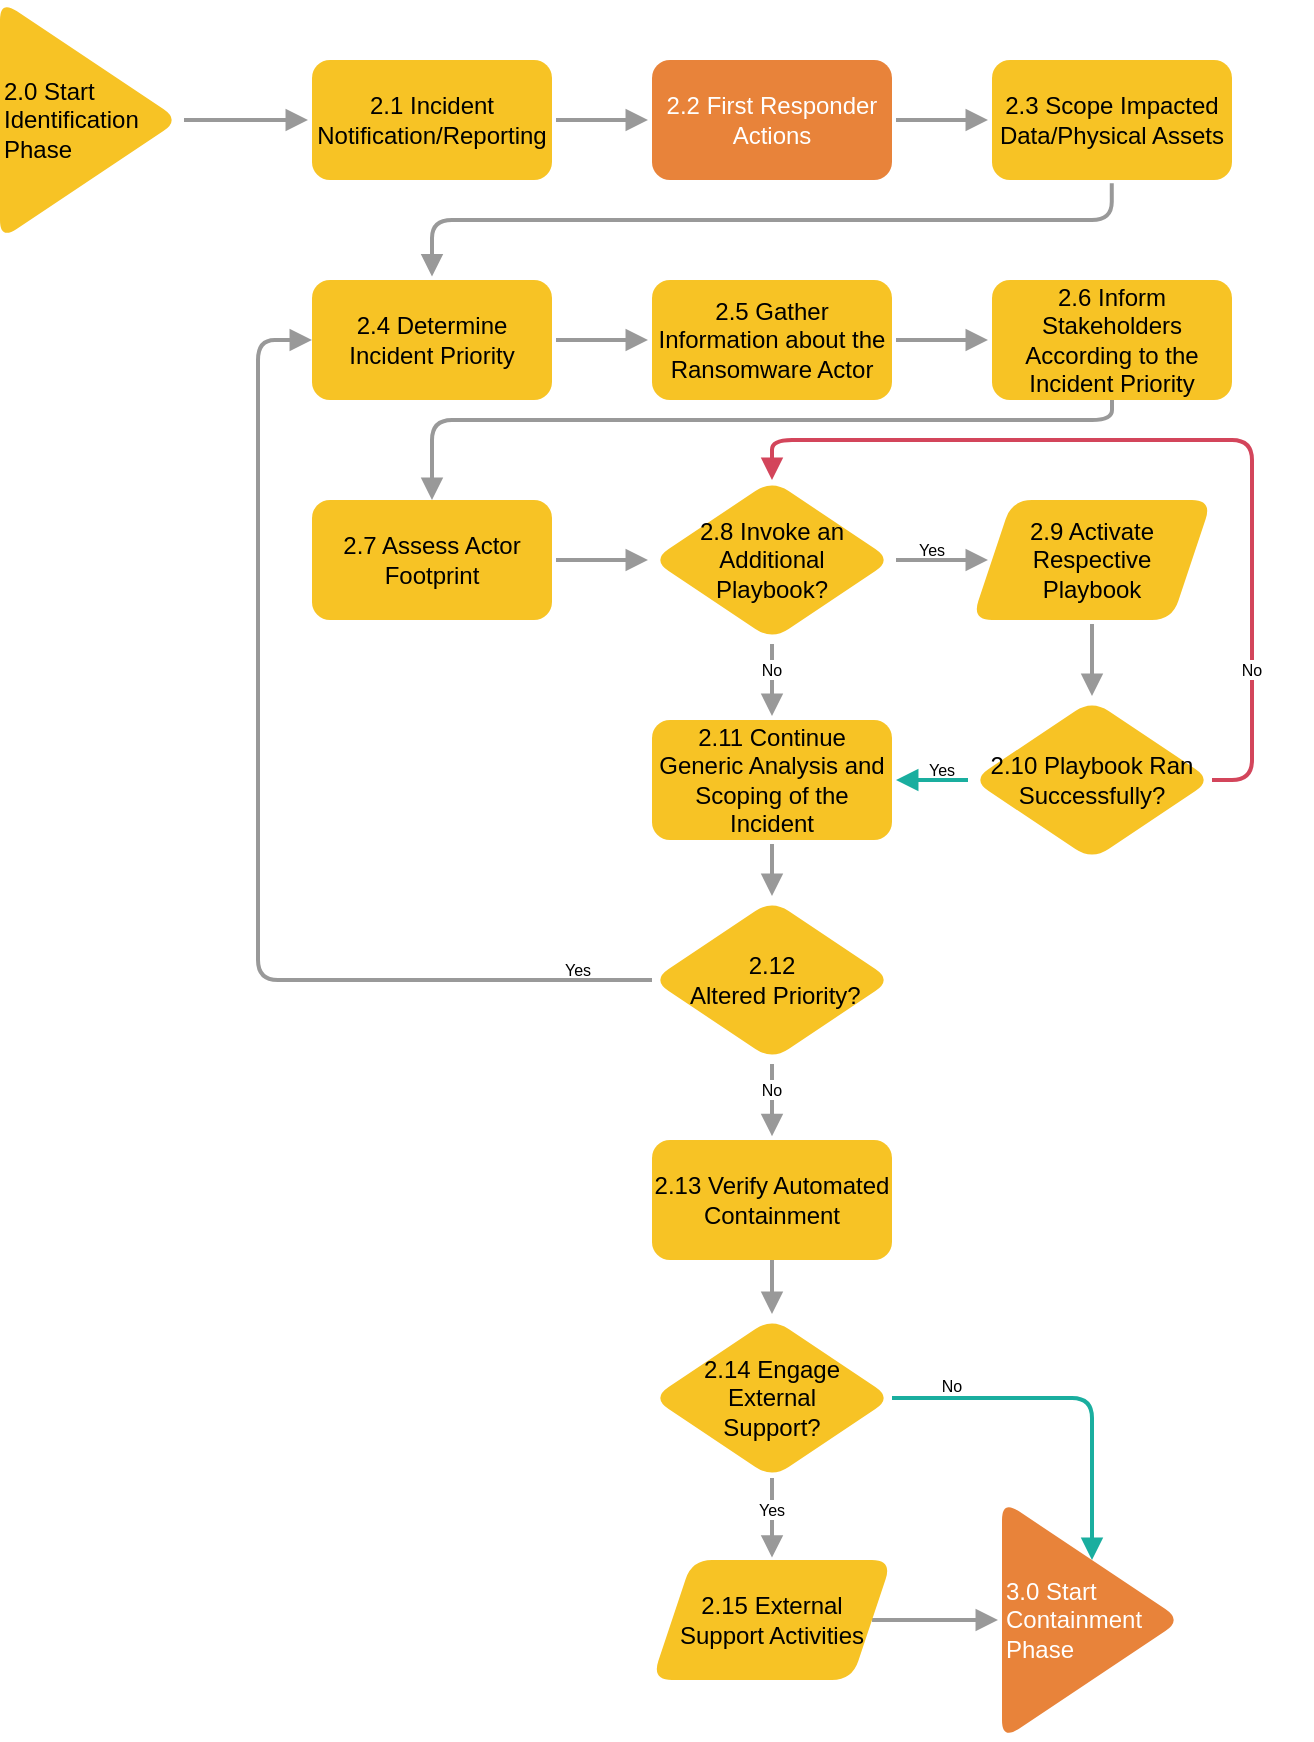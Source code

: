 <mxfile version="20.3.0" type="device" pages="4"><diagram id="ySvaeIhlYubQLGQfKe-j" name="Figure 1 Identification"><mxGraphModel dx="2574" dy="1505" grid="1" gridSize="10" guides="1" tooltips="1" connect="1" arrows="1" fold="1" page="1" pageScale="1" pageWidth="827" pageHeight="1169" math="0" shadow="0"><root><mxCell id="0"/><mxCell id="1" parent="0"/><mxCell id="JgurNCQ8JFH9-shRPi3R-43" value="" style="edgeStyle=orthogonalEdgeStyle;orthogonalLoop=1;jettySize=auto;html=1;strokeColor=#999999;strokeWidth=2;fontColor=#FFFFFF;startArrow=none;startFill=0;endArrow=block;endFill=1;sourcePerimeterSpacing=2;targetPerimeterSpacing=2;" parent="1" source="JgurNCQ8JFH9-shRPi3R-19" edge="1"><mxGeometry relative="1" as="geometry"><mxPoint x="240" y="210" as="targetPoint"/></mxGeometry></mxCell><mxCell id="JgurNCQ8JFH9-shRPi3R-19" value="2.0 Start Identification Phase" style="triangle;whiteSpace=wrap;html=1;rounded=1;labelBackgroundColor=none;labelBorderColor=none;strokeColor=none;fontColor=default;fillColor=#F7C325;align=left;" parent="1" vertex="1"><mxGeometry x="86" y="150" width="90" height="120" as="geometry"/></mxCell><mxCell id="Y3v91134RhEneBNlIjHN-6" value="" style="edgeStyle=orthogonalEdgeStyle;rounded=1;orthogonalLoop=1;jettySize=auto;html=1;endArrow=block;fontSize=8;strokeColor=#999999;fontColor=#000000;strokeWidth=2;startArrow=none;startFill=0;endFill=1;endSize=6;sourcePerimeterSpacing=2;targetPerimeterSpacing=2;" parent="1" source="JgurNCQ8JFH9-shRPi3R-31" target="Y3v91134RhEneBNlIjHN-5" edge="1"><mxGeometry relative="1" as="geometry"/></mxCell><mxCell id="JgurNCQ8JFH9-shRPi3R-31" value="2.4 Determine Incident Priority" style="rounded=1;whiteSpace=wrap;html=1;strokeColor=none;fillColor=#F7C325;labelBackgroundColor=none;labelBorderColor=none;fontColor=default;" parent="1" vertex="1"><mxGeometry x="242" y="290" width="120" height="60" as="geometry"/></mxCell><mxCell id="JgurNCQ8JFH9-shRPi3R-57" value="" style="edgeStyle=elbowEdgeStyle;rounded=1;jumpStyle=none;jumpSize=6;orthogonalLoop=1;jettySize=auto;html=1;strokeColor=#999999;strokeWidth=2;fontSize=8;fontColor=#000000;startArrow=none;startFill=0;endArrow=block;endFill=1;endSize=6;sourcePerimeterSpacing=2;targetPerimeterSpacing=2;" parent="1" edge="1"><mxGeometry relative="1" as="geometry"><mxPoint x="364" y="210" as="sourcePoint"/><mxPoint x="410" y="210" as="targetPoint"/></mxGeometry></mxCell><mxCell id="Y3v91134RhEneBNlIjHN-14" value="" style="edgeStyle=orthogonalEdgeStyle;rounded=0;orthogonalLoop=1;jettySize=auto;html=1;endArrow=block;fontSize=8;strokeColor=#999999;fontColor=#000000;strokeWidth=2;startArrow=none;startFill=0;endFill=1;endSize=6;targetPerimeterSpacing=2;" parent="1" source="JgurNCQ8JFH9-shRPi3R-61" target="JgurNCQ8JFH9-shRPi3R-115" edge="1"><mxGeometry relative="1" as="geometry"/></mxCell><mxCell id="JgurNCQ8JFH9-shRPi3R-61" value="2.15 External &lt;br&gt;Support Activities" style="shape=parallelogram;perimeter=parallelogramPerimeter;whiteSpace=wrap;html=1;fixedSize=1;rounded=1;labelBackgroundColor=none;labelBorderColor=none;strokeColor=none;fontSize=12;fontColor=default;fillColor=#F7C325;" parent="1" vertex="1"><mxGeometry x="412" y="930" width="120" height="60" as="geometry"/></mxCell><mxCell id="Y3v91134RhEneBNlIjHN-9" value="" style="edgeStyle=orthogonalEdgeStyle;rounded=1;orthogonalLoop=1;jettySize=auto;html=1;endArrow=block;fontSize=8;strokeColor=#999999;fontColor=#000000;strokeWidth=2;startArrow=none;startFill=0;endFill=1;endSize=6;sourcePerimeterSpacing=2;targetPerimeterSpacing=2;" parent="1" source="JgurNCQ8JFH9-shRPi3R-76" target="JgurNCQ8JFH9-shRPi3R-89" edge="1"><mxGeometry relative="1" as="geometry"/></mxCell><mxCell id="JgurNCQ8JFH9-shRPi3R-76" value="2.7 Assess Actor Footprint" style="rounded=1;whiteSpace=wrap;html=1;strokeColor=none;fillColor=#F7C325;labelBackgroundColor=none;labelBorderColor=none;fontColor=default;" parent="1" vertex="1"><mxGeometry x="242" y="400" width="120" height="60" as="geometry"/></mxCell><mxCell id="JgurNCQ8JFH9-shRPi3R-81" value="" style="edgeStyle=orthogonalEdgeStyle;rounded=1;jumpStyle=none;jumpSize=6;orthogonalLoop=1;jettySize=auto;html=1;strokeColor=#999999;strokeWidth=2;fontSize=8;fontColor=#000000;startArrow=none;startFill=0;endArrow=block;endFill=1;endSize=6;sourcePerimeterSpacing=2;targetPerimeterSpacing=2;exitX=0.5;exitY=1;exitDx=0;exitDy=0;entryX=0.5;entryY=0;entryDx=0;entryDy=0;" parent="1" source="Y3v91134RhEneBNlIjHN-7" target="JgurNCQ8JFH9-shRPi3R-76" edge="1"><mxGeometry relative="1" as="geometry"><Array as="points"><mxPoint x="642" y="360"/><mxPoint x="302" y="360"/></Array></mxGeometry></mxCell><mxCell id="Y3v91134RhEneBNlIjHN-20" value="" style="edgeStyle=orthogonalEdgeStyle;rounded=0;orthogonalLoop=1;jettySize=auto;html=1;endArrow=block;fontSize=8;strokeColor=#999999;fontColor=#000000;strokeWidth=2;startArrow=none;startFill=0;endFill=1;endSize=6;targetPerimeterSpacing=2;" parent="1" source="JgurNCQ8JFH9-shRPi3R-77" target="JgurNCQ8JFH9-shRPi3R-111" edge="1"><mxGeometry relative="1" as="geometry"/></mxCell><mxCell id="JgurNCQ8JFH9-shRPi3R-77" value="2.13 Verify Automated Containment" style="rounded=1;whiteSpace=wrap;html=1;strokeColor=none;fillColor=#F7C325;labelBackgroundColor=none;labelBorderColor=none;fontColor=default;" parent="1" vertex="1"><mxGeometry x="412" y="720" width="120" height="60" as="geometry"/></mxCell><mxCell id="JgurNCQ8JFH9-shRPi3R-92" value="" style="edgeStyle=elbowEdgeStyle;rounded=0;jumpStyle=none;jumpSize=6;orthogonalLoop=1;jettySize=auto;html=1;strokeColor=#999999;strokeWidth=2;fontSize=8;fontColor=#000000;startArrow=none;startFill=0;endArrow=block;endFill=1;endSize=6;sourcePerimeterSpacing=2;targetPerimeterSpacing=2;" parent="1" source="JgurNCQ8JFH9-shRPi3R-89" target="JgurNCQ8JFH9-shRPi3R-91" edge="1"><mxGeometry relative="1" as="geometry"/></mxCell><mxCell id="JgurNCQ8JFH9-shRPi3R-95" value="" style="edgeStyle=elbowEdgeStyle;rounded=0;jumpStyle=none;jumpSize=6;orthogonalLoop=1;jettySize=auto;html=1;strokeColor=#999999;strokeWidth=2;fontSize=8;fontColor=#000000;startArrow=none;startFill=0;endArrow=block;endFill=1;endSize=6;targetPerimeterSpacing=2;" parent="1" source="JgurNCQ8JFH9-shRPi3R-96" target="JgurNCQ8JFH9-shRPi3R-94" edge="1"><mxGeometry relative="1" as="geometry"/></mxCell><mxCell id="JgurNCQ8JFH9-shRPi3R-89" value="2.8 Invoke an Additional &lt;br&gt;Playbook?" style="rhombus;whiteSpace=wrap;html=1;rounded=1;labelBackgroundColor=none;labelBorderColor=none;strokeColor=none;fontColor=default;fillColor=#F7C325;" parent="1" vertex="1"><mxGeometry x="412" y="390" width="120" height="80" as="geometry"/></mxCell><mxCell id="JgurNCQ8JFH9-shRPi3R-99" value="" style="edgeStyle=elbowEdgeStyle;rounded=0;jumpStyle=none;jumpSize=6;orthogonalLoop=1;jettySize=auto;html=1;strokeColor=#999999;strokeWidth=2;fontSize=8;fontColor=#000000;startArrow=none;startFill=0;endArrow=block;endFill=1;endSize=6;sourcePerimeterSpacing=2;targetPerimeterSpacing=2;" parent="1" source="JgurNCQ8JFH9-shRPi3R-91" target="JgurNCQ8JFH9-shRPi3R-93" edge="1"><mxGeometry relative="1" as="geometry"/></mxCell><mxCell id="JgurNCQ8JFH9-shRPi3R-91" value="2.9 Activate Respective &lt;br&gt;Playbook" style="shape=parallelogram;perimeter=parallelogramPerimeter;whiteSpace=wrap;html=1;fixedSize=1;rounded=1;labelBackgroundColor=none;labelBorderColor=none;strokeColor=none;fontSize=12;fontColor=default;fillColor=#F7C325;" parent="1" vertex="1"><mxGeometry x="572" y="400" width="120" height="60" as="geometry"/></mxCell><mxCell id="Y3v91134RhEneBNlIjHN-10" value="" style="edgeStyle=orthogonalEdgeStyle;rounded=1;orthogonalLoop=1;jettySize=auto;html=1;endArrow=block;fontSize=8;strokeColor=#1AAE9F;fontColor=#000000;strokeWidth=2;startArrow=none;startFill=0;endFill=1;endSize=6;sourcePerimeterSpacing=2;targetPerimeterSpacing=2;" parent="1" source="JgurNCQ8JFH9-shRPi3R-93" target="JgurNCQ8JFH9-shRPi3R-94" edge="1"><mxGeometry relative="1" as="geometry"/></mxCell><mxCell id="JgurNCQ8JFH9-shRPi3R-93" value="2.10 Playbook Ran Successfully?" style="rhombus;whiteSpace=wrap;html=1;rounded=1;labelBackgroundColor=none;labelBorderColor=none;strokeColor=none;fontColor=default;fillColor=#F7C325;" parent="1" vertex="1"><mxGeometry x="572" y="500" width="120" height="80" as="geometry"/></mxCell><mxCell id="Y3v91134RhEneBNlIjHN-11" value="" style="edgeStyle=orthogonalEdgeStyle;rounded=1;orthogonalLoop=1;jettySize=auto;html=1;endArrow=block;fontSize=8;strokeColor=#999999;fontColor=#000000;strokeWidth=2;startArrow=none;startFill=0;endFill=1;endSize=6;sourcePerimeterSpacing=2;targetPerimeterSpacing=2;" parent="1" source="JgurNCQ8JFH9-shRPi3R-94" target="JgurNCQ8JFH9-shRPi3R-101" edge="1"><mxGeometry relative="1" as="geometry"/></mxCell><mxCell id="JgurNCQ8JFH9-shRPi3R-94" value="2.11 Continue Generic Analysis and Scoping of the Incident" style="rounded=1;whiteSpace=wrap;html=1;strokeColor=none;fillColor=#F7C325;labelBackgroundColor=none;labelBorderColor=none;fontColor=default;" parent="1" vertex="1"><mxGeometry x="412" y="510" width="120" height="60" as="geometry"/></mxCell><mxCell id="JgurNCQ8JFH9-shRPi3R-96" value="No" style="text;html=1;strokeColor=none;fillColor=none;align=center;verticalAlign=middle;whiteSpace=wrap;rounded=0;labelBackgroundColor=none;labelBorderColor=none;fontColor=#000000;fontSize=8;" parent="1" vertex="1"><mxGeometry x="442" y="480" width="60" height="10" as="geometry"/></mxCell><mxCell id="JgurNCQ8JFH9-shRPi3R-97" value="" style="edgeStyle=elbowEdgeStyle;rounded=0;jumpStyle=none;jumpSize=6;orthogonalLoop=1;jettySize=auto;html=1;strokeColor=#999999;strokeWidth=2;fontSize=8;fontColor=#000000;startArrow=none;startFill=0;endArrow=none;endFill=1;endSize=6;sourcePerimeterSpacing=2;" parent="1" source="JgurNCQ8JFH9-shRPi3R-89" target="JgurNCQ8JFH9-shRPi3R-96" edge="1"><mxGeometry relative="1" as="geometry"><mxPoint x="471.857" y="471.903" as="sourcePoint"/><mxPoint x="471.857" y="508" as="targetPoint"/></mxGeometry></mxCell><mxCell id="JgurNCQ8JFH9-shRPi3R-98" value="Yes" style="text;html=1;strokeColor=none;fillColor=none;align=center;verticalAlign=middle;whiteSpace=wrap;rounded=0;labelBackgroundColor=none;labelBorderColor=none;fontColor=#000000;fontSize=8;" parent="1" vertex="1"><mxGeometry x="522" y="420" width="60" height="10" as="geometry"/></mxCell><mxCell id="JgurNCQ8JFH9-shRPi3R-112" value="" style="edgeStyle=elbowEdgeStyle;rounded=0;jumpStyle=none;jumpSize=6;orthogonalLoop=1;jettySize=auto;html=1;strokeColor=#999999;strokeWidth=2;fontSize=8;fontColor=#000000;startArrow=none;startFill=0;endArrow=block;endFill=1;endSize=6;targetPerimeterSpacing=2;" parent="1" source="JgurNCQ8JFH9-shRPi3R-65" edge="1"><mxGeometry relative="1" as="geometry"><mxPoint x="472.103" y="718.07" as="targetPoint"/></mxGeometry></mxCell><mxCell id="JgurNCQ8JFH9-shRPi3R-101" value="2.12&lt;br&gt;&amp;nbsp;Altered Priority?" style="rhombus;whiteSpace=wrap;html=1;rounded=1;labelBackgroundColor=none;labelBorderColor=none;strokeColor=none;fontColor=default;fillColor=#F7C325;" parent="1" vertex="1"><mxGeometry x="412" y="600" width="120" height="80" as="geometry"/></mxCell><mxCell id="JgurNCQ8JFH9-shRPi3R-103" value="" style="endArrow=block;html=1;entryX=0.5;entryY=-0.029;entryDx=0;entryDy=0;strokeWidth=2;strokeColor=#999999;startArrow=none;endFill=1;targetPerimeterSpacing=2;exitX=0.499;exitY=1.027;exitDx=0;exitDy=0;entryPerimeter=0;exitPerimeter=0;edgeStyle=orthogonalEdgeStyle;" parent="1" source="Y3v91134RhEneBNlIjHN-3" target="JgurNCQ8JFH9-shRPi3R-31" edge="1"><mxGeometry width="50" height="50" relative="1" as="geometry"><mxPoint x="482.12" y="992.52" as="sourcePoint"/><mxPoint x="582" y="1180" as="targetPoint"/><Array as="points"><mxPoint x="642" y="260"/><mxPoint x="302" y="260"/></Array></mxGeometry></mxCell><mxCell id="JgurNCQ8JFH9-shRPi3R-104" value="" style="endArrow=block;html=1;entryX=0.5;entryY=0;entryDx=0;entryDy=0;edgeStyle=orthogonalEdgeStyle;strokeWidth=2;strokeColor=#D3455B;startArrow=none;endFill=1;targetPerimeterSpacing=2;exitX=0.5;exitY=0;exitDx=0;exitDy=0;" parent="1" source="JgurNCQ8JFH9-shRPi3R-105" target="JgurNCQ8JFH9-shRPi3R-89" edge="1"><mxGeometry width="50" height="50" relative="1" as="geometry"><mxPoint x="702" y="770" as="sourcePoint"/><mxPoint x="374.88" y="340.96" as="targetPoint"/><Array as="points"><mxPoint x="712" y="370"/><mxPoint x="472" y="370"/></Array></mxGeometry></mxCell><mxCell id="JgurNCQ8JFH9-shRPi3R-105" value="No" style="text;html=1;strokeColor=none;fillColor=none;align=center;verticalAlign=middle;whiteSpace=wrap;rounded=0;labelBackgroundColor=none;labelBorderColor=none;fontColor=#000000;fontSize=8;" parent="1" vertex="1"><mxGeometry x="682" y="480" width="60" height="10" as="geometry"/></mxCell><mxCell id="JgurNCQ8JFH9-shRPi3R-107" value="" style="endArrow=none;html=1;edgeStyle=orthogonalEdgeStyle;strokeWidth=2;strokeColor=#D3455B;startArrow=none;endFill=1;sourcePerimeterSpacing=2;exitX=1;exitY=0.5;exitDx=0;exitDy=0;" parent="1" source="JgurNCQ8JFH9-shRPi3R-93" edge="1"><mxGeometry width="50" height="50" relative="1" as="geometry"><mxPoint x="692" y="540" as="sourcePoint"/><mxPoint x="712" y="490" as="targetPoint"/><Array as="points"><mxPoint x="712" y="540"/></Array></mxGeometry></mxCell><mxCell id="JgurNCQ8JFH9-shRPi3R-116" value="" style="edgeStyle=elbowEdgeStyle;rounded=1;jumpStyle=none;jumpSize=6;orthogonalLoop=1;jettySize=auto;html=1;strokeColor=#1AAE9F;strokeWidth=2;fontSize=11;fontColor=default;startArrow=none;startFill=0;endArrow=block;endFill=1;endSize=6;sourcePerimeterSpacing=2;targetPerimeterSpacing=2;entryX=0.5;entryY=0;entryDx=0;entryDy=0;exitX=1;exitY=0.5;exitDx=0;exitDy=0;" parent="1" source="JgurNCQ8JFH9-shRPi3R-111" target="JgurNCQ8JFH9-shRPi3R-115" edge="1"><mxGeometry relative="1" as="geometry"><Array as="points"><mxPoint x="632" y="880"/></Array></mxGeometry></mxCell><mxCell id="JgurNCQ8JFH9-shRPi3R-111" value="2.14 Engage &lt;br&gt;External &lt;br&gt;Support?" style="rhombus;whiteSpace=wrap;html=1;rounded=1;labelBackgroundColor=none;labelBorderColor=none;strokeColor=none;fontColor=default;fillColor=#F7C325;" parent="1" vertex="1"><mxGeometry x="412" y="809" width="120" height="80" as="geometry"/></mxCell><mxCell id="JgurNCQ8JFH9-shRPi3R-115" value="3.0 Start Containment Phase" style="triangle;whiteSpace=wrap;html=1;rounded=1;labelBackgroundColor=none;labelBorderColor=none;strokeColor=none;fontColor=#FFFFFF;fillColor=#E8833A;align=left;" parent="1" vertex="1"><mxGeometry x="587" y="900" width="90" height="120" as="geometry"/></mxCell><mxCell id="JgurNCQ8JFH9-shRPi3R-117" value="No" style="text;html=1;strokeColor=none;fillColor=none;align=center;verticalAlign=middle;whiteSpace=wrap;rounded=0;labelBackgroundColor=none;labelBorderColor=none;fontColor=#000000;fontSize=8;" parent="1" vertex="1"><mxGeometry x="532" y="838" width="60" height="10" as="geometry"/></mxCell><mxCell id="JgurNCQ8JFH9-shRPi3R-120" value="Yes" style="text;html=1;strokeColor=none;fillColor=none;align=center;verticalAlign=middle;whiteSpace=wrap;rounded=0;labelBackgroundColor=none;labelBorderColor=none;fontColor=#000000;fontSize=8;" parent="1" vertex="1"><mxGeometry x="442" y="900" width="60" height="10" as="geometry"/></mxCell><mxCell id="JgurNCQ8JFH9-shRPi3R-65" value="No" style="text;html=1;strokeColor=none;fillColor=none;align=center;verticalAlign=middle;whiteSpace=wrap;rounded=0;labelBackgroundColor=none;labelBorderColor=none;fontColor=#000000;fontSize=8;" parent="1" vertex="1"><mxGeometry x="442" y="690" width="60" height="10" as="geometry"/></mxCell><mxCell id="JgurNCQ8JFH9-shRPi3R-125" value="" style="edgeStyle=elbowEdgeStyle;rounded=0;jumpStyle=none;jumpSize=6;orthogonalLoop=1;jettySize=auto;html=1;strokeColor=#999999;strokeWidth=2;fontSize=8;fontColor=#000000;startArrow=none;startFill=0;endArrow=none;endFill=1;endSize=6;sourcePerimeterSpacing=2;" parent="1" source="JgurNCQ8JFH9-shRPi3R-101" target="JgurNCQ8JFH9-shRPi3R-65" edge="1"><mxGeometry relative="1" as="geometry"><mxPoint x="471.983" y="681.989" as="sourcePoint"/><mxPoint x="471.983" y="718.011" as="targetPoint"/></mxGeometry></mxCell><mxCell id="Y3v91134RhEneBNlIjHN-1" value="2.1 Incident Notification/Reporting" style="rounded=1;whiteSpace=wrap;html=1;strokeColor=none;fillColor=#F7C325;labelBackgroundColor=none;labelBorderColor=none;fontColor=default;" parent="1" vertex="1"><mxGeometry x="242" y="180" width="120" height="60" as="geometry"/></mxCell><mxCell id="Y3v91134RhEneBNlIjHN-4" value="" style="edgeStyle=orthogonalEdgeStyle;rounded=1;orthogonalLoop=1;jettySize=auto;html=1;endArrow=block;fontSize=8;strokeColor=#999999;fontColor=#000000;strokeWidth=2;startArrow=none;startFill=0;endFill=1;endSize=6;sourcePerimeterSpacing=2;targetPerimeterSpacing=2;" parent="1" source="Y3v91134RhEneBNlIjHN-2" target="Y3v91134RhEneBNlIjHN-3" edge="1"><mxGeometry relative="1" as="geometry"/></mxCell><mxCell id="Y3v91134RhEneBNlIjHN-2" value="2.2 First Responder Actions" style="rounded=1;whiteSpace=wrap;html=1;strokeColor=none;fillColor=#E8833A;labelBackgroundColor=none;labelBorderColor=none;fontColor=#FFFFFF;align=center;" parent="1" vertex="1"><mxGeometry x="412" y="180" width="120" height="60" as="geometry"/></mxCell><mxCell id="Y3v91134RhEneBNlIjHN-3" value="2.3 Scope Impacted Data/Physical Assets" style="rounded=1;whiteSpace=wrap;html=1;strokeColor=none;fillColor=#F7C325;labelBackgroundColor=none;labelBorderColor=none;fontColor=default;" parent="1" vertex="1"><mxGeometry x="582" y="180" width="120" height="60" as="geometry"/></mxCell><mxCell id="Y3v91134RhEneBNlIjHN-8" value="" style="edgeStyle=orthogonalEdgeStyle;rounded=1;orthogonalLoop=1;jettySize=auto;html=1;endArrow=block;fontSize=8;strokeColor=#999999;fontColor=#000000;strokeWidth=2;startArrow=none;startFill=0;endFill=1;endSize=6;sourcePerimeterSpacing=2;targetPerimeterSpacing=2;" parent="1" source="Y3v91134RhEneBNlIjHN-5" target="Y3v91134RhEneBNlIjHN-7" edge="1"><mxGeometry relative="1" as="geometry"/></mxCell><mxCell id="Y3v91134RhEneBNlIjHN-5" value="2.5 Gather Information about the Ransomware Actor" style="rounded=1;whiteSpace=wrap;html=1;strokeColor=none;fillColor=#F7C325;labelBackgroundColor=none;labelBorderColor=none;fontColor=default;" parent="1" vertex="1"><mxGeometry x="412" y="290" width="120" height="60" as="geometry"/></mxCell><mxCell id="Y3v91134RhEneBNlIjHN-7" value="2.6 Inform Stakeholders According to the Incident Priority" style="rounded=1;whiteSpace=wrap;html=1;strokeColor=none;fillColor=#F7C325;labelBackgroundColor=none;labelBorderColor=none;fontColor=default;" parent="1" vertex="1"><mxGeometry x="582" y="290" width="120" height="60" as="geometry"/></mxCell><mxCell id="Y3v91134RhEneBNlIjHN-12" value="" style="edgeStyle=orthogonalEdgeStyle;rounded=1;jumpStyle=none;jumpSize=6;orthogonalLoop=1;jettySize=auto;html=1;strokeColor=#999999;strokeWidth=2;fontSize=8;fontColor=#000000;startArrow=none;startFill=0;endArrow=block;endFill=1;endSize=6;sourcePerimeterSpacing=2;targetPerimeterSpacing=2;exitX=0;exitY=0.5;exitDx=0;exitDy=0;entryX=0;entryY=0.5;entryDx=0;entryDy=0;" parent="1" source="JgurNCQ8JFH9-shRPi3R-101" target="JgurNCQ8JFH9-shRPi3R-31" edge="1"><mxGeometry relative="1" as="geometry"><mxPoint x="652" y="360" as="sourcePoint"/><mxPoint x="312" y="410" as="targetPoint"/><Array as="points"><mxPoint x="215" y="640"/><mxPoint x="215" y="320"/></Array></mxGeometry></mxCell><mxCell id="Y3v91134RhEneBNlIjHN-13" value="Yes" style="text;html=1;strokeColor=none;fillColor=none;align=center;verticalAlign=middle;whiteSpace=wrap;rounded=0;labelBackgroundColor=none;labelBorderColor=none;fontColor=#000000;fontSize=8;" parent="1" vertex="1"><mxGeometry x="345" y="630" width="60" height="10" as="geometry"/></mxCell><mxCell id="Y3v91134RhEneBNlIjHN-18" value="" style="endArrow=block;html=1;rounded=0;exitX=0.5;exitY=1;exitDx=0;exitDy=0;entryX=0.5;entryY=-0.02;entryDx=0;entryDy=0;entryPerimeter=0;fontSize=8;strokeColor=#999999;fontColor=#000000;strokeWidth=2;startArrow=none;startFill=0;endFill=1;endSize=6;targetPerimeterSpacing=2;" parent="1" source="JgurNCQ8JFH9-shRPi3R-120" target="JgurNCQ8JFH9-shRPi3R-61" edge="1"><mxGeometry width="50" height="50" relative="1" as="geometry"><mxPoint x="495" y="930" as="sourcePoint"/><mxPoint x="545" y="880" as="targetPoint"/></mxGeometry></mxCell><mxCell id="Y3v91134RhEneBNlIjHN-19" value="" style="endArrow=none;html=1;rounded=0;exitX=0.5;exitY=0;exitDx=0;exitDy=0;entryX=0.5;entryY=1;entryDx=0;entryDy=0;fontSize=8;strokeColor=#999999;fontColor=#000000;strokeWidth=2;startArrow=none;startFill=0;endFill=0;endSize=6;targetPerimeterSpacing=2;" parent="1" source="JgurNCQ8JFH9-shRPi3R-120" target="JgurNCQ8JFH9-shRPi3R-111" edge="1"><mxGeometry width="50" height="50" relative="1" as="geometry"><mxPoint x="495" y="900" as="sourcePoint"/><mxPoint x="545" y="850" as="targetPoint"/></mxGeometry></mxCell><mxCell id="Y3v91134RhEneBNlIjHN-21" value="Yes" style="text;html=1;strokeColor=none;fillColor=none;align=center;verticalAlign=middle;whiteSpace=wrap;rounded=0;labelBackgroundColor=none;labelBorderColor=none;fontColor=#000000;fontSize=8;" parent="1" vertex="1"><mxGeometry x="527" y="530" width="60" height="10" as="geometry"/></mxCell></root></mxGraphModel></diagram><diagram id="LjZ8eXKpgJHiEAVQSClG" name="Figure 2 Containment"><mxGraphModel dx="2574" dy="1505" grid="1" gridSize="10" guides="1" tooltips="1" connect="1" arrows="1" fold="1" page="1" pageScale="1" pageWidth="827" pageHeight="1169" math="0" shadow="0"><root><mxCell id="0"/><mxCell id="1" parent="0"/><mxCell id="RFyONDFTDl68rV4jBDxl-1" value="" style="edgeStyle=orthogonalEdgeStyle;orthogonalLoop=1;jettySize=auto;html=1;strokeColor=#999999;strokeWidth=2;fontColor=#FFFFFF;startArrow=none;startFill=0;endArrow=block;endFill=1;sourcePerimeterSpacing=2;targetPerimeterSpacing=2;" parent="1" source="RFyONDFTDl68rV4jBDxl-2" edge="1"><mxGeometry relative="1" as="geometry"><mxPoint x="246" y="135" as="targetPoint"/></mxGeometry></mxCell><mxCell id="RFyONDFTDl68rV4jBDxl-2" value="3.0 Start Containment Phase" style="triangle;whiteSpace=wrap;html=1;rounded=1;labelBackgroundColor=none;labelBorderColor=none;strokeColor=none;fontColor=#FFFFFF;fillColor=#E8833A;align=left;" parent="1" vertex="1"><mxGeometry x="92" y="75" width="90" height="120" as="geometry"/></mxCell><mxCell id="RFyONDFTDl68rV4jBDxl-3" value="" style="edgeStyle=orthogonalEdgeStyle;rounded=1;orthogonalLoop=1;jettySize=auto;html=1;endArrow=block;strokeColor=#999999;fontColor=#FFFFFF;strokeWidth=2;startArrow=none;startFill=0;endFill=1;sourcePerimeterSpacing=2;targetPerimeterSpacing=2;" parent="1" source="RFyONDFTDl68rV4jBDxl-4" target="RFyONDFTDl68rV4jBDxl-10" edge="1"><mxGeometry relative="1" as="geometry"/></mxCell><mxCell id="RFyONDFTDl68rV4jBDxl-4" value="3.1 Isolate" style="rounded=1;whiteSpace=wrap;html=1;strokeColor=none;fillColor=#E8833A;labelBackgroundColor=none;labelBorderColor=none;fontColor=#FFFFFF;" parent="1" vertex="1"><mxGeometry x="248" y="105" width="120" height="60" as="geometry"/></mxCell><mxCell id="RFyONDFTDl68rV4jBDxl-7" value="" style="edgeStyle=orthogonalEdgeStyle;rounded=1;orthogonalLoop=1;jettySize=auto;html=1;endArrow=block;strokeColor=#999999;fontColor=#FFFFFF;strokeWidth=2;startArrow=none;startFill=0;endFill=1;sourcePerimeterSpacing=2;targetPerimeterSpacing=2;" parent="1" source="RFyONDFTDl68rV4jBDxl-8" target="RFyONDFTDl68rV4jBDxl-16" edge="1"><mxGeometry relative="1" as="geometry"/></mxCell><mxCell id="RFyONDFTDl68rV4jBDxl-8" value="3.7 Activate Data Breach Playbook" style="shape=parallelogram;perimeter=parallelogramPerimeter;whiteSpace=wrap;html=1;fixedSize=1;rounded=1;labelBackgroundColor=none;labelBorderColor=none;strokeColor=none;fontSize=12;fontColor=#FFFFFF;fillColor=#E8833A;" parent="1" vertex="1"><mxGeometry x="578" y="555" width="120" height="60" as="geometry"/></mxCell><mxCell id="RFyONDFTDl68rV4jBDxl-9" value="" style="edgeStyle=orthogonalEdgeStyle;rounded=1;orthogonalLoop=1;jettySize=auto;html=1;endArrow=block;strokeColor=#999999;fontColor=#FFFFFF;strokeWidth=2;startArrow=none;startFill=0;endFill=1;sourcePerimeterSpacing=2;targetPerimeterSpacing=2;" parent="1" source="RFyONDFTDl68rV4jBDxl-10" edge="1"><mxGeometry relative="1" as="geometry"><mxPoint x="308" y="323.0" as="targetPoint"/></mxGeometry></mxCell><mxCell id="RFyONDFTDl68rV4jBDxl-10" value="3.2 Preserve Digital Forensics Evidence" style="rounded=1;whiteSpace=wrap;html=1;strokeColor=none;fillColor=#E8833A;labelBackgroundColor=none;labelBorderColor=none;fontColor=#FFFFFF;" parent="1" vertex="1"><mxGeometry x="248" y="210" width="120" height="60" as="geometry"/></mxCell><mxCell id="RFyONDFTDl68rV4jBDxl-11" value="4.0 Start Eradication Phase" style="triangle;whiteSpace=wrap;html=1;rounded=1;labelBackgroundColor=none;labelBorderColor=none;strokeColor=none;fontColor=#FFFFFF;fillColor=#D3455B;align=left;" parent="1" vertex="1"><mxGeometry x="598" y="975" width="90" height="120" as="geometry"/></mxCell><mxCell id="RFyONDFTDl68rV4jBDxl-12" value="" style="edgeStyle=orthogonalEdgeStyle;rounded=1;orthogonalLoop=1;jettySize=auto;html=1;endArrow=block;strokeColor=#999999;fontColor=#FFFFFF;strokeWidth=2;startArrow=none;startFill=0;endFill=1;sourcePerimeterSpacing=2;targetPerimeterSpacing=2;" parent="1" edge="1"><mxGeometry relative="1" as="geometry"><mxPoint x="370.0" y="355" as="sourcePoint"/><mxPoint x="416.0" y="355" as="targetPoint"/></mxGeometry></mxCell><mxCell id="RFyONDFTDl68rV4jBDxl-13" value="" style="edgeStyle=orthogonalEdgeStyle;rounded=1;orthogonalLoop=1;jettySize=auto;html=1;endArrow=block;strokeColor=#999999;fontColor=#FFFFFF;strokeWidth=2;startArrow=none;startFill=0;endFill=1;targetPerimeterSpacing=2;" parent="1" source="RFyONDFTDl68rV4jBDxl-28" target="RFyONDFTDl68rV4jBDxl-8" edge="1"><mxGeometry relative="1" as="geometry"/></mxCell><mxCell id="RFyONDFTDl68rV4jBDxl-14" value="3.6&lt;br&gt;Additional Assets Affected?" style="rhombus;whiteSpace=wrap;html=1;rounded=1;labelBackgroundColor=none;labelBorderColor=none;strokeColor=none;fontColor=#FFFFFF;fillColor=#E8833A;" parent="1" vertex="1"><mxGeometry x="578" y="435" width="120" height="80" as="geometry"/></mxCell><mxCell id="RFyONDFTDl68rV4jBDxl-15" value="" style="edgeStyle=orthogonalEdgeStyle;rounded=1;orthogonalLoop=1;jettySize=auto;html=1;endArrow=block;strokeColor=#D3455B;fontColor=#FFFFFF;strokeWidth=2;startArrow=none;startFill=0;endFill=1;targetPerimeterSpacing=2;" parent="1" source="RFyONDFTDl68rV4jBDxl-36" target="RFyONDFTDl68rV4jBDxl-19" edge="1"><mxGeometry relative="1" as="geometry"/></mxCell><mxCell id="RFyONDFTDl68rV4jBDxl-16" value="3.8&lt;br&gt;Playbook ran Successfully" style="rhombus;whiteSpace=wrap;html=1;rounded=1;labelBackgroundColor=none;labelBorderColor=none;strokeColor=none;fontColor=#FFFFFF;fillColor=#E8833A;" parent="1" vertex="1"><mxGeometry x="578" y="655" width="120" height="80" as="geometry"/></mxCell><mxCell id="RFyONDFTDl68rV4jBDxl-17" value="" style="edgeStyle=orthogonalEdgeStyle;rounded=1;orthogonalLoop=1;jettySize=auto;html=1;endArrow=block;strokeColor=#D3455B;fontColor=#FFFFFF;strokeWidth=2;startArrow=none;startFill=0;endFill=1;sourcePerimeterSpacing=2;targetPerimeterSpacing=2;entryX=1;entryY=0.512;entryDx=0;entryDy=0;entryPerimeter=0;exitX=0;exitY=0.5;exitDx=0;exitDy=0;" parent="1" source="RFyONDFTDl68rV4jBDxl-19" edge="1"><mxGeometry relative="1" as="geometry"><mxPoint x="538" y="814.96" as="targetPoint"/></mxGeometry></mxCell><mxCell id="RFyONDFTDl68rV4jBDxl-18" value="" style="edgeStyle=orthogonalEdgeStyle;rounded=1;orthogonalLoop=1;jettySize=auto;html=1;endArrow=block;strokeColor=#999999;fontColor=#FFFFFF;strokeWidth=2;startArrow=none;startFill=0;endFill=1;targetPerimeterSpacing=2;" parent="1" source="RFyONDFTDl68rV4jBDxl-34" target="RFyONDFTDl68rV4jBDxl-25" edge="1"><mxGeometry relative="1" as="geometry"/></mxCell><mxCell id="RFyONDFTDl68rV4jBDxl-19" value="3.10&lt;br&gt;Engage External Support" style="rhombus;whiteSpace=wrap;html=1;rounded=1;labelBackgroundColor=none;labelBorderColor=none;strokeColor=none;fontColor=#FFFFFF;fillColor=#E8833A;" parent="1" vertex="1"><mxGeometry x="578" y="775" width="120" height="80" as="geometry"/></mxCell><mxCell id="RFyONDFTDl68rV4jBDxl-20" value="3.9&lt;br&gt;Confident the &lt;br&gt;Incident is Contained?" style="rhombus;whiteSpace=wrap;html=1;rounded=1;labelBackgroundColor=none;labelBorderColor=none;strokeColor=none;fontColor=#FFFFFF;fillColor=#E8833A;" parent="1" vertex="1"><mxGeometry x="418" y="775" width="120" height="80" as="geometry"/></mxCell><mxCell id="RFyONDFTDl68rV4jBDxl-21" value="" style="endArrow=block;html=1;rounded=1;entryX=0.5;entryY=0;entryDx=0;entryDy=0;exitX=0;exitY=0.5;exitDx=0;exitDy=0;strokeColor=#1AAE9F;fontColor=#FFFFFF;strokeWidth=2;startArrow=none;startFill=0;endFill=1;sourcePerimeterSpacing=2;targetPerimeterSpacing=2;edgeStyle=orthogonalEdgeStyle;" parent="1" source="RFyONDFTDl68rV4jBDxl-16" edge="1"><mxGeometry width="50" height="50" relative="1" as="geometry"><mxPoint x="408" y="885" as="sourcePoint"/><mxPoint x="478" y="774" as="targetPoint"/></mxGeometry></mxCell><mxCell id="RFyONDFTDl68rV4jBDxl-22" value="" style="endArrow=block;html=1;rounded=1;entryX=1.011;entryY=0.497;entryDx=0;entryDy=0;exitX=1;exitY=0.5;exitDx=0;exitDy=0;strokeColor=#D3455B;fontColor=#FFFFFF;strokeWidth=2;startArrow=none;startFill=0;endFill=1;sourcePerimeterSpacing=2;targetPerimeterSpacing=2;edgeStyle=orthogonalEdgeStyle;entryPerimeter=0;" parent="1" source="RFyONDFTDl68rV4jBDxl-14" target="RFyONDFTDl68rV4jBDxl-4" edge="1"><mxGeometry width="50" height="50" relative="1" as="geometry"><mxPoint x="588" y="585" as="sourcePoint"/><mxPoint x="488" y="664.0" as="targetPoint"/><Array as="points"><mxPoint x="726" y="475"/><mxPoint x="726" y="135"/></Array></mxGeometry></mxCell><mxCell id="RFyONDFTDl68rV4jBDxl-23" value="" style="endArrow=block;html=1;rounded=1;entryX=0.501;entryY=1.031;entryDx=0;entryDy=0;exitX=0;exitY=0.5;exitDx=0;exitDy=0;strokeColor=#999999;fontColor=#FFFFFF;strokeWidth=2;startArrow=none;startFill=0;endFill=1;sourcePerimeterSpacing=2;targetPerimeterSpacing=2;edgeStyle=orthogonalEdgeStyle;entryPerimeter=0;" parent="1" source="RFyONDFTDl68rV4jBDxl-20" edge="1"><mxGeometry width="50" height="50" relative="1" as="geometry"><mxPoint x="408" y="485" as="sourcePoint"/><mxPoint x="308.12" y="386.86" as="targetPoint"/></mxGeometry></mxCell><mxCell id="RFyONDFTDl68rV4jBDxl-24" value="" style="edgeStyle=orthogonalEdgeStyle;rounded=1;orthogonalLoop=1;jettySize=auto;html=1;entryX=0.449;entryY=0.207;entryDx=0;entryDy=0;entryPerimeter=0;endArrow=block;strokeColor=#999999;fontColor=#FFFFFF;strokeWidth=2;startArrow=none;startFill=0;endFill=1;sourcePerimeterSpacing=2;targetPerimeterSpacing=2;" parent="1" source="RFyONDFTDl68rV4jBDxl-25" target="RFyONDFTDl68rV4jBDxl-11" edge="1"><mxGeometry relative="1" as="geometry"/></mxCell><mxCell id="RFyONDFTDl68rV4jBDxl-25" value="3.11&lt;br&gt;External Support Activities" style="shape=parallelogram;perimeter=parallelogramPerimeter;whiteSpace=wrap;html=1;fixedSize=1;rounded=1;labelBackgroundColor=none;labelBorderColor=none;strokeColor=none;fontSize=12;fontColor=#FFFFFF;fillColor=#E8833A;" parent="1" vertex="1"><mxGeometry x="578" y="895" width="120" height="60" as="geometry"/></mxCell><mxCell id="RFyONDFTDl68rV4jBDxl-26" value="" style="endArrow=block;html=1;rounded=1;entryX=-0.018;entryY=0.502;entryDx=0;entryDy=0;strokeColor=#1AAE9F;fontColor=#FFFFFF;strokeWidth=2;startArrow=none;startFill=0;endFill=1;targetPerimeterSpacing=2;edgeStyle=orthogonalEdgeStyle;entryPerimeter=0;" parent="1" source="RFyONDFTDl68rV4jBDxl-32" target="RFyONDFTDl68rV4jBDxl-11" edge="1"><mxGeometry width="50" height="50" relative="1" as="geometry"><mxPoint x="478" y="855" as="sourcePoint"/><mxPoint x="488" y="784" as="targetPoint"/><Array as="points"><mxPoint x="478" y="1035"/><mxPoint x="596" y="1035"/></Array></mxGeometry></mxCell><mxCell id="RFyONDFTDl68rV4jBDxl-27" value="Yes" style="text;html=1;strokeColor=none;fillColor=none;align=center;verticalAlign=middle;whiteSpace=wrap;rounded=0;labelBackgroundColor=none;labelBorderColor=none;fontColor=#000000;fontSize=8;" parent="1" vertex="1"><mxGeometry x="676" y="460" width="60" height="10" as="geometry"/></mxCell><mxCell id="RFyONDFTDl68rV4jBDxl-28" value="No" style="text;html=1;strokeColor=none;fillColor=none;align=center;verticalAlign=middle;whiteSpace=wrap;rounded=0;labelBackgroundColor=none;labelBorderColor=none;fontColor=#000000;fontSize=8;" parent="1" vertex="1"><mxGeometry x="608" y="525" width="60" height="10" as="geometry"/></mxCell><mxCell id="RFyONDFTDl68rV4jBDxl-29" value="" style="endArrow=none;html=1;rounded=0;entryX=0.5;entryY=0;entryDx=0;entryDy=0;exitX=0.5;exitY=1;exitDx=0;exitDy=0;strokeColor=#999999;strokeWidth=2;" parent="1" source="RFyONDFTDl68rV4jBDxl-14" target="RFyONDFTDl68rV4jBDxl-28" edge="1"><mxGeometry width="50" height="50" relative="1" as="geometry"><mxPoint x="638" y="685" as="sourcePoint"/><mxPoint x="688" y="635" as="targetPoint"/></mxGeometry></mxCell><mxCell id="RFyONDFTDl68rV4jBDxl-30" value="Yes" style="text;html=1;strokeColor=none;fillColor=none;align=center;verticalAlign=middle;whiteSpace=wrap;rounded=0;labelBackgroundColor=none;labelBorderColor=none;fontColor=#000000;fontSize=8;" parent="1" vertex="1"><mxGeometry x="508" y="685" width="60" height="10" as="geometry"/></mxCell><mxCell id="RFyONDFTDl68rV4jBDxl-31" value="No" style="text;html=1;strokeColor=none;fillColor=none;align=center;verticalAlign=middle;whiteSpace=wrap;rounded=0;labelBackgroundColor=none;labelBorderColor=none;fontColor=#000000;fontSize=8;" parent="1" vertex="1"><mxGeometry x="538" y="805" width="60" height="10" as="geometry"/></mxCell><mxCell id="RFyONDFTDl68rV4jBDxl-32" value="Yes" style="text;html=1;strokeColor=none;fillColor=none;align=center;verticalAlign=middle;whiteSpace=wrap;rounded=0;labelBackgroundColor=none;labelBorderColor=none;fontColor=#000000;fontSize=8;" parent="1" vertex="1"><mxGeometry x="448" y="865" width="60" height="10" as="geometry"/></mxCell><mxCell id="RFyONDFTDl68rV4jBDxl-33" value="" style="endArrow=none;html=1;rounded=1;entryX=0.5;entryY=0;entryDx=0;entryDy=0;strokeColor=#1AAE9F;fontColor=#FFFFFF;strokeWidth=2;startArrow=none;startFill=0;endFill=1;sourcePerimeterSpacing=2;edgeStyle=orthogonalEdgeStyle;" parent="1" target="RFyONDFTDl68rV4jBDxl-32" edge="1"><mxGeometry width="50" height="50" relative="1" as="geometry"><mxPoint x="478" y="855" as="sourcePoint"/><mxPoint x="596.38" y="1025.24" as="targetPoint"/><Array as="points"/></mxGeometry></mxCell><mxCell id="RFyONDFTDl68rV4jBDxl-34" value="Yes" style="text;html=1;strokeColor=none;fillColor=none;align=center;verticalAlign=middle;whiteSpace=wrap;rounded=0;labelBackgroundColor=none;labelBorderColor=none;fontColor=#000000;fontSize=8;" parent="1" vertex="1"><mxGeometry x="608" y="865" width="60" height="10" as="geometry"/></mxCell><mxCell id="RFyONDFTDl68rV4jBDxl-35" value="" style="endArrow=none;html=1;rounded=0;strokeColor=#999999;strokeWidth=2;exitX=0.5;exitY=0;exitDx=0;exitDy=0;" parent="1" source="RFyONDFTDl68rV4jBDxl-34" edge="1"><mxGeometry width="50" height="50" relative="1" as="geometry"><mxPoint x="598" y="895" as="sourcePoint"/><mxPoint x="638" y="855" as="targetPoint"/></mxGeometry></mxCell><mxCell id="RFyONDFTDl68rV4jBDxl-36" value="No" style="text;html=1;strokeColor=none;fillColor=none;align=center;verticalAlign=middle;whiteSpace=wrap;rounded=0;labelBackgroundColor=none;labelBorderColor=none;fontColor=#000000;fontSize=8;" parent="1" vertex="1"><mxGeometry x="608" y="745" width="60" height="10" as="geometry"/></mxCell><mxCell id="RFyONDFTDl68rV4jBDxl-37" value="" style="endArrow=none;html=1;rounded=0;strokeColor=#D3455B;strokeWidth=2;entryX=0.5;entryY=1;entryDx=0;entryDy=0;exitX=0.5;exitY=0;exitDx=0;exitDy=0;" parent="1" source="RFyONDFTDl68rV4jBDxl-36" target="RFyONDFTDl68rV4jBDxl-16" edge="1"><mxGeometry width="50" height="50" relative="1" as="geometry"><mxPoint x="618" y="795" as="sourcePoint"/><mxPoint x="668" y="745" as="targetPoint"/></mxGeometry></mxCell><mxCell id="RFyONDFTDl68rV4jBDxl-38" value="3.3 Verify Backups" style="rounded=1;whiteSpace=wrap;html=1;strokeColor=none;fillColor=#730FC3;labelBackgroundColor=none;labelBorderColor=none;fontColor=#FFFFFF;" parent="1" vertex="1"><mxGeometry x="248" y="325" width="120" height="60" as="geometry"/></mxCell><mxCell id="X6KsfyfwlaYYgt5c983G-2" value="" style="edgeStyle=orthogonalEdgeStyle;rounded=1;orthogonalLoop=1;jettySize=auto;html=1;endArrow=block;strokeColor=#999999;fontColor=#FFFFFF;strokeWidth=2;startArrow=none;startFill=0;endFill=1;sourcePerimeterSpacing=2;targetPerimeterSpacing=2;" edge="1" parent="1" source="RFyONDFTDl68rV4jBDxl-39" target="X6KsfyfwlaYYgt5c983G-1"><mxGeometry relative="1" as="geometry"/></mxCell><mxCell id="RFyONDFTDl68rV4jBDxl-39" value="3.5 Leverage Derived IOCs" style="rounded=1;whiteSpace=wrap;html=1;strokeColor=none;fillColor=#D3455B;labelBackgroundColor=none;labelBorderColor=none;fontColor=#FFFFFF;" parent="1" vertex="1"><mxGeometry x="418" y="325" width="120" height="60" as="geometry"/></mxCell><mxCell id="X6KsfyfwlaYYgt5c983G-5" value="" style="edgeStyle=orthogonalEdgeStyle;rounded=1;orthogonalLoop=1;jettySize=auto;html=1;entryX=0.5;entryY=0;entryDx=0;entryDy=0;endArrow=block;strokeColor=#999999;fontColor=#FFFFFF;strokeWidth=2;startArrow=none;startFill=0;endFill=1;sourcePerimeterSpacing=2;targetPerimeterSpacing=2;" edge="1" parent="1" source="X6KsfyfwlaYYgt5c983G-1" target="RFyONDFTDl68rV4jBDxl-14"><mxGeometry relative="1" as="geometry"/></mxCell><mxCell id="X6KsfyfwlaYYgt5c983G-1" value="3.4 Continue Investigation" style="rounded=1;whiteSpace=wrap;html=1;strokeColor=none;fillColor=#E8833A;labelBackgroundColor=none;labelBorderColor=none;fontColor=#FFFFFF;" vertex="1" parent="1"><mxGeometry x="578" y="325" width="120" height="60" as="geometry"/></mxCell></root></mxGraphModel></diagram><diagram id="rC8V_GWc5UjHjxPDFUi4" name="Figure 3 Eradication"><mxGraphModel dx="2574" dy="1505" grid="1" gridSize="10" guides="1" tooltips="1" connect="1" arrows="1" fold="1" page="1" pageScale="1" pageWidth="827" pageHeight="1169" math="0" shadow="0"><root><mxCell id="0"/><mxCell id="1" parent="0"/><mxCell id="ag9O8VvZo2F3DM11A2Ic-1" value="" style="edgeStyle=orthogonalEdgeStyle;rounded=1;orthogonalLoop=1;jettySize=auto;html=1;endArrow=block;strokeColor=#999999;fontColor=#FFFFFF;strokeWidth=2;startArrow=none;startFill=0;endFill=1;sourcePerimeterSpacing=2;targetPerimeterSpacing=2;exitX=1;exitY=0.5;exitDx=0;exitDy=0;" parent="1" source="ag9O8VvZo2F3DM11A2Ic-7" target="ag9O8VvZo2F3DM11A2Ic-3" edge="1"><mxGeometry relative="1" as="geometry"><mxPoint x="327" y="292" as="sourcePoint"/></mxGeometry></mxCell><mxCell id="ag9O8VvZo2F3DM11A2Ic-2" value="" style="edgeStyle=orthogonalEdgeStyle;rounded=1;orthogonalLoop=1;jettySize=auto;html=1;endArrow=block;strokeColor=#999999;fontColor=#FFFFFF;strokeWidth=2;startArrow=none;startFill=0;endFill=1;sourcePerimeterSpacing=2;targetPerimeterSpacing=2;" parent="1" source="ag9O8VvZo2F3DM11A2Ic-3" edge="1"><mxGeometry relative="1" as="geometry"><mxPoint x="327" y="448" as="targetPoint"/></mxGeometry></mxCell><mxCell id="ag9O8VvZo2F3DM11A2Ic-3" value="4.1 Reset Credentials of the Disabled Accounts" style="rounded=1;whiteSpace=wrap;html=1;strokeColor=none;fillColor=#D3455B;labelBackgroundColor=none;labelBorderColor=none;fontColor=#FFFFFF;" parent="1" vertex="1"><mxGeometry x="267" y="335" width="120" height="60" as="geometry"/></mxCell><mxCell id="ag9O8VvZo2F3DM11A2Ic-4" value="5.0 Start Recovery Phase" style="triangle;whiteSpace=wrap;html=1;rounded=1;labelBackgroundColor=none;labelBorderColor=none;strokeColor=none;fontColor=#FFFFFF;fillColor=#730FC3;align=left;" parent="1" vertex="1"><mxGeometry x="617" y="630" width="90" height="120" as="geometry"/></mxCell><mxCell id="ag9O8VvZo2F3DM11A2Ic-5" value="" style="endArrow=block;html=1;rounded=1;entryX=0.499;entryY=-0.016;entryDx=0;entryDy=0;strokeColor=#999999;fontColor=#FFFFFF;strokeWidth=2;startArrow=none;startFill=0;endFill=1;sourcePerimeterSpacing=2;targetPerimeterSpacing=2;edgeStyle=orthogonalEdgeStyle;entryPerimeter=0;exitX=1;exitY=0.5;exitDx=0;exitDy=0;" parent="1" source="ag9O8VvZo2F3DM11A2Ic-7" target="ag9O8VvZo2F3DM11A2Ic-8" edge="1"><mxGeometry width="50" height="50" relative="1" as="geometry"><mxPoint x="388.08" y="259.58" as="sourcePoint"/><mxPoint x="327" y="689" as="targetPoint"/><Array as="points"><mxPoint x="497" y="260"/></Array></mxGeometry></mxCell><mxCell id="ag9O8VvZo2F3DM11A2Ic-6" value="" style="endArrow=block;html=1;rounded=1;entryX=-0.018;entryY=0.502;entryDx=0;entryDy=0;strokeColor=#999999;fontColor=#FFFFFF;strokeWidth=2;startArrow=none;startFill=0;endFill=1;targetPerimeterSpacing=2;edgeStyle=orthogonalEdgeStyle;entryPerimeter=0;sourcePerimeterSpacing=2;" parent="1" target="ag9O8VvZo2F3DM11A2Ic-4" edge="1"><mxGeometry width="50" height="50" relative="1" as="geometry"><mxPoint x="497" y="620" as="sourcePoint"/><mxPoint x="507" y="569" as="targetPoint"/><Array as="points"><mxPoint x="497" y="690"/><mxPoint x="615" y="690"/></Array></mxGeometry></mxCell><mxCell id="ag9O8VvZo2F3DM11A2Ic-7" value="4.0 Start Eradication Phase" style="triangle;whiteSpace=wrap;html=1;rounded=1;labelBackgroundColor=none;labelBorderColor=none;strokeColor=none;fontColor=#FFFFFF;fillColor=#D3455B;align=left;" parent="1" vertex="1"><mxGeometry x="111" y="200" width="90" height="120" as="geometry"/></mxCell><mxCell id="ag9O8VvZo2F3DM11A2Ic-8" value="4.2 Revoke Abused Certificates" style="rounded=1;whiteSpace=wrap;html=1;strokeColor=none;fillColor=#D3455B;labelBackgroundColor=none;labelBorderColor=none;fontColor=#FFFFFF;" parent="1" vertex="1"><mxGeometry x="437" y="335" width="120" height="60" as="geometry"/></mxCell><mxCell id="ag9O8VvZo2F3DM11A2Ic-9" value="" style="edgeStyle=orthogonalEdgeStyle;rounded=1;orthogonalLoop=1;jettySize=auto;html=1;strokeColor=#999999;strokeWidth=2;endArrow=block;endFill=1;fontColor=#FFFFFF;startArrow=none;startFill=0;sourcePerimeterSpacing=2;targetPerimeterSpacing=2;" parent="1" source="ag9O8VvZo2F3DM11A2Ic-10" edge="1"><mxGeometry relative="1" as="geometry"><mxPoint x="435" y="480" as="targetPoint"/></mxGeometry></mxCell><mxCell id="ag9O8VvZo2F3DM11A2Ic-10" value="4.3 Improve Defences" style="rounded=1;whiteSpace=wrap;html=1;strokeColor=none;fillColor=#D3455B;labelBackgroundColor=none;labelBorderColor=none;fontColor=#FFFFFF;" parent="1" vertex="1"><mxGeometry x="267" y="450" width="120" height="60" as="geometry"/></mxCell><mxCell id="ag9O8VvZo2F3DM11A2Ic-11" value="" style="endArrow=none;html=1;rounded=1;strokeColor=#999999;fontColor=#FFFFFF;strokeWidth=2;startArrow=none;startFill=0;endFill=0;sourcePerimeterSpacing=2;targetPerimeterSpacing=2;edgeStyle=orthogonalEdgeStyle;exitX=0.499;exitY=1.025;exitDx=0;exitDy=0;exitPerimeter=0;" parent="1" source="ag9O8VvZo2F3DM11A2Ic-8" edge="1"><mxGeometry width="50" height="50" relative="1" as="geometry"><mxPoint x="497" y="400" as="sourcePoint"/><mxPoint x="327" y="440" as="targetPoint"/><Array as="points"><mxPoint x="497" y="420"/><mxPoint x="327" y="420"/></Array></mxGeometry></mxCell><mxCell id="ag9O8VvZo2F3DM11A2Ic-12" value="" style="edgeStyle=orthogonalEdgeStyle;rounded=1;orthogonalLoop=1;jettySize=auto;html=1;strokeColor=#999999;strokeWidth=2;fontSize=11;endArrow=block;endFill=1;fontColor=#FFFFFF;startArrow=none;startFill=0;sourcePerimeterSpacing=2;targetPerimeterSpacing=2;" parent="1" source="ag9O8VvZo2F3DM11A2Ic-13" target="ag9O8VvZo2F3DM11A2Ic-14" edge="1"><mxGeometry relative="1" as="geometry"/></mxCell><mxCell id="ag9O8VvZo2F3DM11A2Ic-13" value="4.4 Clean Affected Functional Assets" style="rounded=1;whiteSpace=wrap;html=1;strokeColor=none;fillColor=#D3455B;labelBackgroundColor=none;labelBorderColor=none;fontColor=#FFFFFF;" parent="1" vertex="1"><mxGeometry x="437" y="450" width="120" height="60" as="geometry"/></mxCell><mxCell id="ag9O8VvZo2F3DM11A2Ic-14" value="4.5 Revoke Configuration Changes" style="rounded=1;whiteSpace=wrap;html=1;strokeColor=none;fillColor=#D3455B;labelBackgroundColor=none;labelBorderColor=none;fontColor=#FFFFFF;" parent="1" vertex="1"><mxGeometry x="437" y="559" width="120" height="60" as="geometry"/></mxCell></root></mxGraphModel></diagram><diagram id="2Jre_2dSwlezItGG6Zys" name="Figure 4 Recovery"><mxGraphModel dx="808" dy="1126" grid="1" gridSize="10" guides="1" tooltips="1" connect="1" arrows="1" fold="1" page="1" pageScale="1" pageWidth="827" pageHeight="1169" math="0" shadow="0"><root><mxCell id="0"/><mxCell id="1" parent="0"/><mxCell id="CmMDYlyze1FHuFlbDQZZ-4" value="6.0 Start &lt;br&gt;Post Incident Activities &lt;br&gt;Phase" style="triangle;whiteSpace=wrap;html=1;rounded=1;labelBackgroundColor=none;labelBorderColor=none;strokeColor=none;fontColor=#FFFFFF;fillColor=#6558F5;align=left;" vertex="1" parent="1"><mxGeometry x="522" y="630" width="90" height="120" as="geometry"/></mxCell><mxCell id="CmMDYlyze1FHuFlbDQZZ-20" value="" style="edgeStyle=orthogonalEdgeStyle;rounded=1;orthogonalLoop=1;jettySize=auto;html=1;endArrow=block;strokeColor=#999999;fontColor=#FFFFFF;strokeWidth=2;endFill=1;startArrow=none;startFill=0;sourcePerimeterSpacing=2;targetPerimeterSpacing=2;" edge="1" parent="1" source="CmMDYlyze1FHuFlbDQZZ-15" target="CmMDYlyze1FHuFlbDQZZ-16"><mxGeometry relative="1" as="geometry"/></mxCell><mxCell id="CmMDYlyze1FHuFlbDQZZ-15" value="5.0 Start Recovery Phase" style="triangle;whiteSpace=wrap;html=1;rounded=1;labelBackgroundColor=none;labelBorderColor=none;strokeColor=none;fontColor=#FFFFFF;fillColor=#730FC3;align=left;" vertex="1" parent="1"><mxGeometry x="200" y="420" width="90" height="120" as="geometry"/></mxCell><mxCell id="CmMDYlyze1FHuFlbDQZZ-21" value="" style="edgeStyle=orthogonalEdgeStyle;rounded=1;orthogonalLoop=1;jettySize=auto;html=1;endArrow=block;strokeColor=#999999;fontColor=#FFFFFF;strokeWidth=2;endFill=1;startArrow=none;startFill=0;sourcePerimeterSpacing=2;targetPerimeterSpacing=2;" edge="1" parent="1" source="CmMDYlyze1FHuFlbDQZZ-16" target="CmMDYlyze1FHuFlbDQZZ-17"><mxGeometry relative="1" as="geometry"/></mxCell><mxCell id="CmMDYlyze1FHuFlbDQZZ-16" value="5.1 Rebuild Functional Assets" style="rounded=1;whiteSpace=wrap;html=1;strokeColor=none;fillColor=#730FC3;labelBackgroundColor=none;labelBorderColor=none;fontColor=#FFFFFF;" vertex="1" parent="1"><mxGeometry x="337" y="450" width="120" height="60" as="geometry"/></mxCell><mxCell id="CmMDYlyze1FHuFlbDQZZ-17" value="5.2 Validate Rebuilt Functional Assets" style="rounded=1;whiteSpace=wrap;html=1;strokeColor=none;fillColor=#730FC3;labelBackgroundColor=none;labelBorderColor=none;fontColor=#FFFFFF;" vertex="1" parent="1"><mxGeometry x="507" y="450" width="120" height="60" as="geometry"/></mxCell><mxCell id="CmMDYlyze1FHuFlbDQZZ-22" value="" style="edgeStyle=orthogonalEdgeStyle;rounded=1;orthogonalLoop=1;jettySize=auto;html=1;endArrow=block;strokeColor=#999999;fontColor=#FFFFFF;strokeWidth=2;endFill=1;startArrow=none;startFill=0;sourcePerimeterSpacing=2;targetPerimeterSpacing=2;" edge="1" parent="1" source="CmMDYlyze1FHuFlbDQZZ-18" target="CmMDYlyze1FHuFlbDQZZ-19"><mxGeometry relative="1" as="geometry"/></mxCell><mxCell id="CmMDYlyze1FHuFlbDQZZ-18" value="5.3 Restore (Partial) Backups" style="rounded=1;whiteSpace=wrap;html=1;strokeColor=none;fillColor=#730FC3;labelBackgroundColor=none;labelBorderColor=none;fontColor=#FFFFFF;" vertex="1" parent="1"><mxGeometry x="337" y="560" width="120" height="60" as="geometry"/></mxCell><mxCell id="CmMDYlyze1FHuFlbDQZZ-24" value="" style="rounded=1;orthogonalLoop=1;jettySize=auto;html=1;endArrow=block;strokeColor=#999999;fontColor=#FFFFFF;strokeWidth=2;endFill=1;startArrow=none;startFill=0;sourcePerimeterSpacing=2;targetPerimeterSpacing=2;" edge="1" parent="1" source="CmMDYlyze1FHuFlbDQZZ-19" target="CmMDYlyze1FHuFlbDQZZ-4"><mxGeometry relative="1" as="geometry"><mxPoint x="567" y="710" as="targetPoint"/></mxGeometry></mxCell><mxCell id="CmMDYlyze1FHuFlbDQZZ-19" value="5.4 Verify/Apply Downtime Generated Data" style="rounded=1;whiteSpace=wrap;html=1;strokeColor=none;fillColor=#730FC3;labelBackgroundColor=none;labelBorderColor=none;fontColor=#FFFFFF;" vertex="1" parent="1"><mxGeometry x="507" y="560" width="120" height="60" as="geometry"/></mxCell><mxCell id="CmMDYlyze1FHuFlbDQZZ-25" value="" style="endArrow=block;html=1;rounded=1;entryX=0.5;entryY=-0.023;entryDx=0;entryDy=0;strokeColor=#999999;fontColor=#FFFFFF;strokeWidth=2;endFill=1;startArrow=none;startFill=0;sourcePerimeterSpacing=2;targetPerimeterSpacing=2;entryPerimeter=0;exitX=0.5;exitY=1.025;exitDx=0;exitDy=0;exitPerimeter=0;edgeStyle=orthogonalEdgeStyle;" edge="1" parent="1" source="CmMDYlyze1FHuFlbDQZZ-17" target="CmMDYlyze1FHuFlbDQZZ-18"><mxGeometry width="50" height="50" relative="1" as="geometry"><mxPoint x="567" y="510" as="sourcePoint"/><mxPoint x="550" y="510" as="targetPoint"/><Array as="points"><mxPoint x="567" y="530"/><mxPoint x="397" y="530"/></Array></mxGeometry></mxCell></root></mxGraphModel></diagram></mxfile>